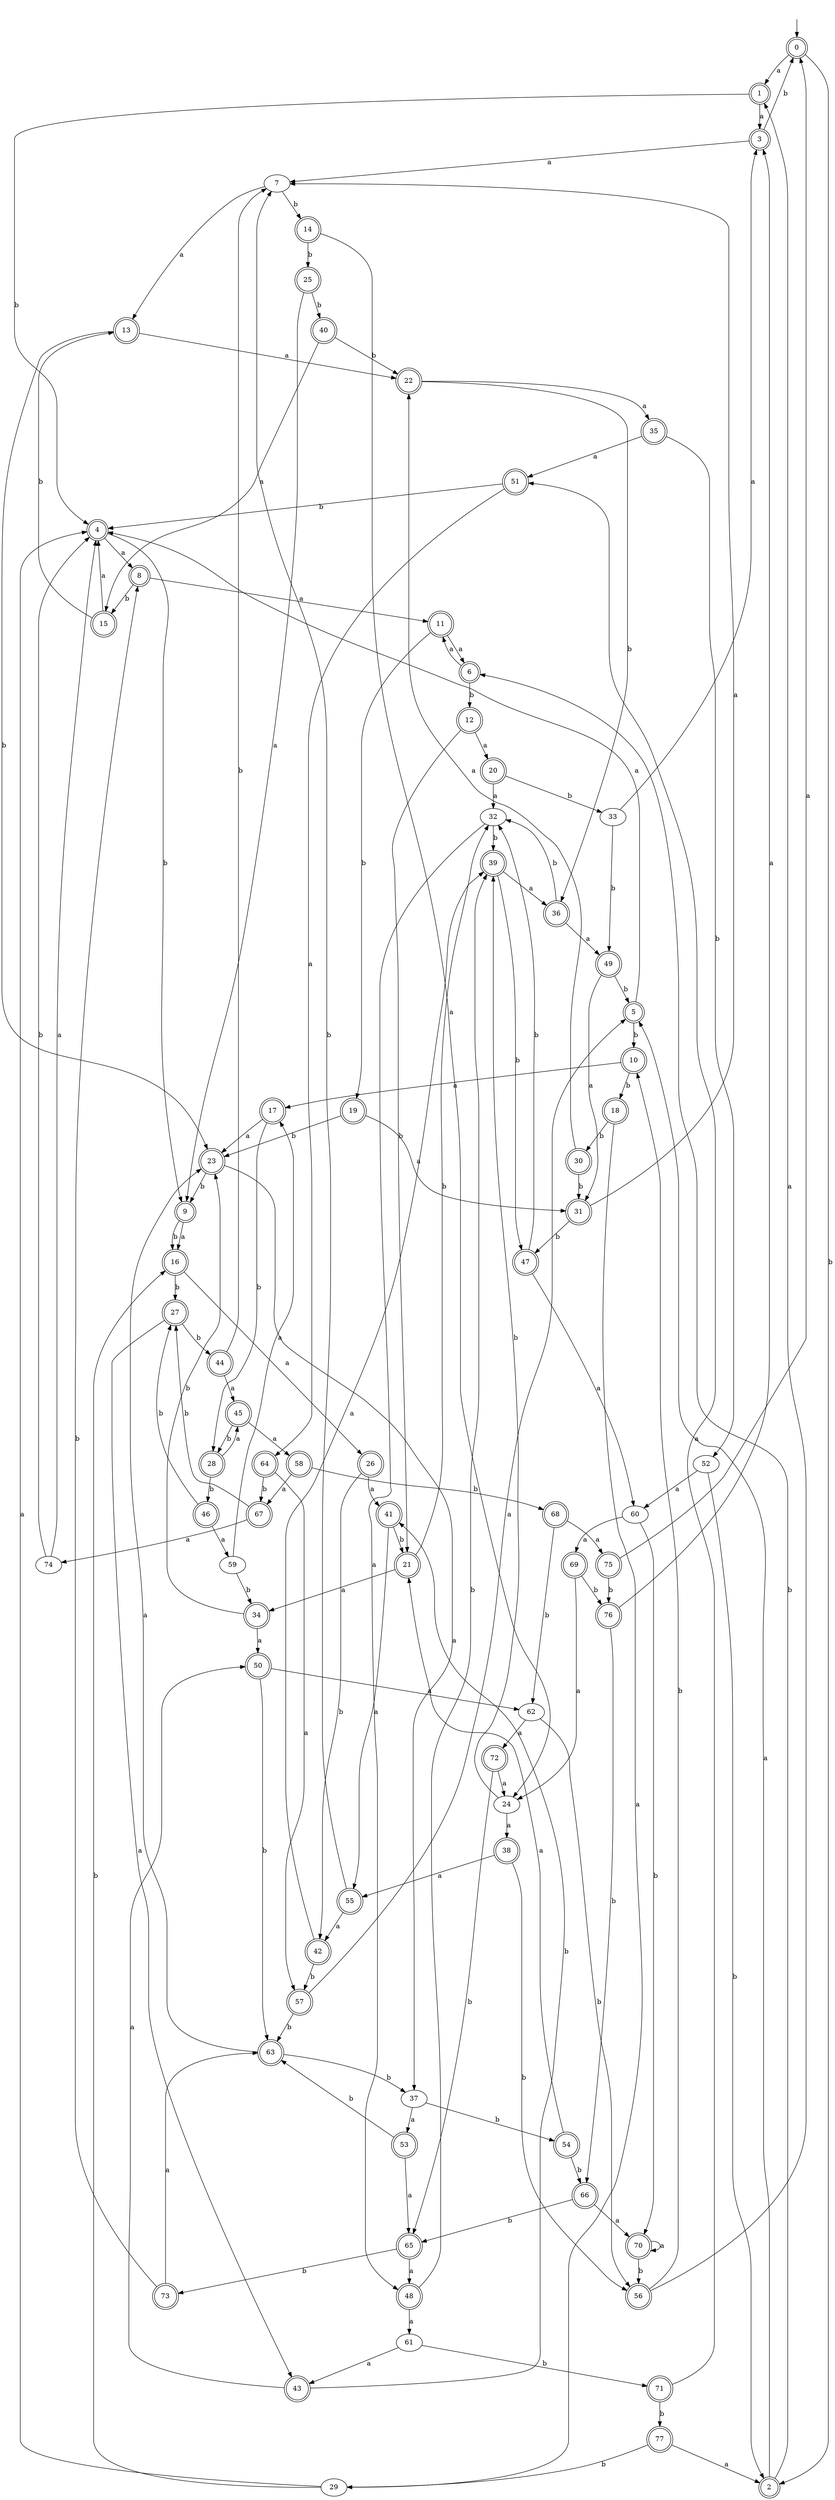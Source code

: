 digraph RandomDFA {
  __start0 [label="", shape=none];
  __start0 -> 0 [label=""];
  0 [shape=circle] [shape=doublecircle]
  0 -> 1 [label="a"]
  0 -> 2 [label="b"]
  1 [shape=doublecircle]
  1 -> 3 [label="a"]
  1 -> 4 [label="b"]
  2 [shape=doublecircle]
  2 -> 5 [label="a"]
  2 -> 6 [label="b"]
  3 [shape=doublecircle]
  3 -> 7 [label="a"]
  3 -> 0 [label="b"]
  4 [shape=doublecircle]
  4 -> 8 [label="a"]
  4 -> 9 [label="b"]
  5 [shape=doublecircle]
  5 -> 4 [label="a"]
  5 -> 10 [label="b"]
  6 [shape=doublecircle]
  6 -> 11 [label="a"]
  6 -> 12 [label="b"]
  7
  7 -> 13 [label="a"]
  7 -> 14 [label="b"]
  8 [shape=doublecircle]
  8 -> 11 [label="a"]
  8 -> 15 [label="b"]
  9 [shape=doublecircle]
  9 -> 16 [label="a"]
  9 -> 16 [label="b"]
  10 [shape=doublecircle]
  10 -> 17 [label="a"]
  10 -> 18 [label="b"]
  11 [shape=doublecircle]
  11 -> 6 [label="a"]
  11 -> 19 [label="b"]
  12 [shape=doublecircle]
  12 -> 20 [label="a"]
  12 -> 21 [label="b"]
  13 [shape=doublecircle]
  13 -> 22 [label="a"]
  13 -> 23 [label="b"]
  14 [shape=doublecircle]
  14 -> 24 [label="a"]
  14 -> 25 [label="b"]
  15 [shape=doublecircle]
  15 -> 4 [label="a"]
  15 -> 13 [label="b"]
  16 [shape=doublecircle]
  16 -> 26 [label="a"]
  16 -> 27 [label="b"]
  17 [shape=doublecircle]
  17 -> 23 [label="a"]
  17 -> 28 [label="b"]
  18 [shape=doublecircle]
  18 -> 29 [label="a"]
  18 -> 30 [label="b"]
  19 [shape=doublecircle]
  19 -> 31 [label="a"]
  19 -> 23 [label="b"]
  20 [shape=doublecircle]
  20 -> 32 [label="a"]
  20 -> 33 [label="b"]
  21 [shape=doublecircle]
  21 -> 34 [label="a"]
  21 -> 32 [label="b"]
  22 [shape=doublecircle]
  22 -> 35 [label="a"]
  22 -> 36 [label="b"]
  23 [shape=doublecircle]
  23 -> 37 [label="a"]
  23 -> 9 [label="b"]
  24
  24 -> 38 [label="a"]
  24 -> 39 [label="b"]
  25 [shape=doublecircle]
  25 -> 9 [label="a"]
  25 -> 40 [label="b"]
  26 [shape=doublecircle]
  26 -> 41 [label="a"]
  26 -> 42 [label="b"]
  27 [shape=doublecircle]
  27 -> 43 [label="a"]
  27 -> 44 [label="b"]
  28 [shape=doublecircle]
  28 -> 45 [label="a"]
  28 -> 46 [label="b"]
  29
  29 -> 4 [label="a"]
  29 -> 16 [label="b"]
  30 [shape=doublecircle]
  30 -> 22 [label="a"]
  30 -> 31 [label="b"]
  31 [shape=doublecircle]
  31 -> 7 [label="a"]
  31 -> 47 [label="b"]
  32
  32 -> 48 [label="a"]
  32 -> 39 [label="b"]
  33
  33 -> 3 [label="a"]
  33 -> 49 [label="b"]
  34 [shape=doublecircle]
  34 -> 50 [label="a"]
  34 -> 23 [label="b"]
  35 [shape=doublecircle]
  35 -> 51 [label="a"]
  35 -> 52 [label="b"]
  36 [shape=doublecircle]
  36 -> 49 [label="a"]
  36 -> 32 [label="b"]
  37
  37 -> 53 [label="a"]
  37 -> 54 [label="b"]
  38 [shape=doublecircle]
  38 -> 55 [label="a"]
  38 -> 56 [label="b"]
  39 [shape=doublecircle]
  39 -> 36 [label="a"]
  39 -> 47 [label="b"]
  40 [shape=doublecircle]
  40 -> 15 [label="a"]
  40 -> 22 [label="b"]
  41 [shape=doublecircle]
  41 -> 55 [label="a"]
  41 -> 21 [label="b"]
  42 [shape=doublecircle]
  42 -> 39 [label="a"]
  42 -> 57 [label="b"]
  43 [shape=doublecircle]
  43 -> 50 [label="a"]
  43 -> 41 [label="b"]
  44 [shape=doublecircle]
  44 -> 45 [label="a"]
  44 -> 7 [label="b"]
  45 [shape=doublecircle]
  45 -> 58 [label="a"]
  45 -> 28 [label="b"]
  46 [shape=doublecircle]
  46 -> 59 [label="a"]
  46 -> 27 [label="b"]
  47 [shape=doublecircle]
  47 -> 60 [label="a"]
  47 -> 32 [label="b"]
  48 [shape=doublecircle]
  48 -> 61 [label="a"]
  48 -> 39 [label="b"]
  49 [shape=doublecircle]
  49 -> 31 [label="a"]
  49 -> 5 [label="b"]
  50 [shape=doublecircle]
  50 -> 62 [label="a"]
  50 -> 63 [label="b"]
  51 [shape=doublecircle]
  51 -> 64 [label="a"]
  51 -> 4 [label="b"]
  52
  52 -> 60 [label="a"]
  52 -> 2 [label="b"]
  53 [shape=doublecircle]
  53 -> 65 [label="a"]
  53 -> 63 [label="b"]
  54 [shape=doublecircle]
  54 -> 21 [label="a"]
  54 -> 66 [label="b"]
  55 [shape=doublecircle]
  55 -> 42 [label="a"]
  55 -> 7 [label="b"]
  56 [shape=doublecircle]
  56 -> 1 [label="a"]
  56 -> 10 [label="b"]
  57 [shape=doublecircle]
  57 -> 5 [label="a"]
  57 -> 63 [label="b"]
  58 [shape=doublecircle]
  58 -> 67 [label="a"]
  58 -> 68 [label="b"]
  59
  59 -> 17 [label="a"]
  59 -> 34 [label="b"]
  60
  60 -> 69 [label="a"]
  60 -> 70 [label="b"]
  61
  61 -> 43 [label="a"]
  61 -> 71 [label="b"]
  62
  62 -> 72 [label="a"]
  62 -> 56 [label="b"]
  63 [shape=doublecircle]
  63 -> 23 [label="a"]
  63 -> 37 [label="b"]
  64 [shape=doublecircle]
  64 -> 57 [label="a"]
  64 -> 67 [label="b"]
  65 [shape=doublecircle]
  65 -> 48 [label="a"]
  65 -> 73 [label="b"]
  66 [shape=doublecircle]
  66 -> 70 [label="a"]
  66 -> 65 [label="b"]
  67 [shape=doublecircle]
  67 -> 74 [label="a"]
  67 -> 27 [label="b"]
  68 [shape=doublecircle]
  68 -> 75 [label="a"]
  68 -> 62 [label="b"]
  69 [shape=doublecircle]
  69 -> 24 [label="a"]
  69 -> 76 [label="b"]
  70 [shape=doublecircle]
  70 -> 70 [label="a"]
  70 -> 56 [label="b"]
  71 [shape=doublecircle]
  71 -> 51 [label="a"]
  71 -> 77 [label="b"]
  72 [shape=doublecircle]
  72 -> 24 [label="a"]
  72 -> 65 [label="b"]
  73 [shape=doublecircle]
  73 -> 63 [label="a"]
  73 -> 8 [label="b"]
  74
  74 -> 4 [label="a"]
  74 -> 4 [label="b"]
  75 [shape=doublecircle]
  75 -> 0 [label="a"]
  75 -> 76 [label="b"]
  76 [shape=doublecircle]
  76 -> 3 [label="a"]
  76 -> 66 [label="b"]
  77 [shape=doublecircle]
  77 -> 2 [label="a"]
  77 -> 29 [label="b"]
}
